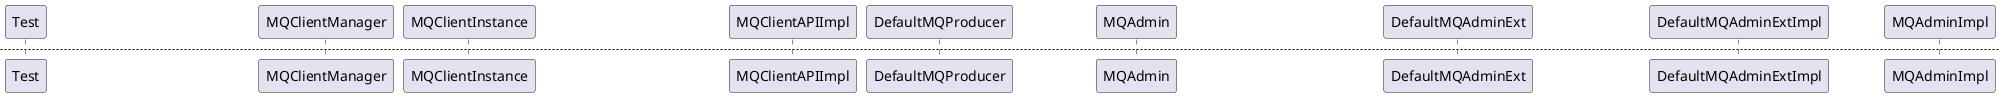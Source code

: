 @startuml

newpage client init
Test -> MQClientManager: getAndCreateMQClientInstance(ClientConfig)
MQClientManager -> MQClientInstance: new
MQClientInstance -> MQClientInstance: new NettyClientConfig \n new ClientRemotingProcessor
MQClientInstance -> MQClientAPIImpl: new(nettyClientConfig, clientRemotingProcessor)
MQClientInstance -> MQClientInstance: new MQAdminImpl \n new PullMessageService \n new DefaultMQProducer
MQClientManager -> Test: 返回MQClientInstance

newpage producer init
DefaultMQProducer -> DefaultMQProducer: constructor \n new DefaultMQProducerImpl

newpage createTopic
Test -> MQAdmin: static createTopic(nameSrvAddr, clusterName, topic, queueNum)
MQAdmin -> DefaultMQAdminExt: new \n setNamesrvAddr(nameSrvAddr)
DefaultMQAdminExt -> DefaultMQAdminExtImpl: new \n setNamesrvAddr()
MQAdmin -> DefaultMQAdminExt: start()
DefaultMQAdminExt -> DefaultMQAdminExtImpl: start()
DefaultMQAdminExtImpl -> DefaultMQAdminExtImpl: getOrCreate mqClientInstance
MQAdmin -> DefaultMQAdminExt: createTopic(key=clusterName, topic, queueNum)
DefaultMQAdminExt -> DefaultMQAdminExtImpl: createTopic(key, topic, queueNum, flag=0)
DefaultMQAdminExtImpl -> MQAdminImpl: createTopic(flag=0)

@enduml